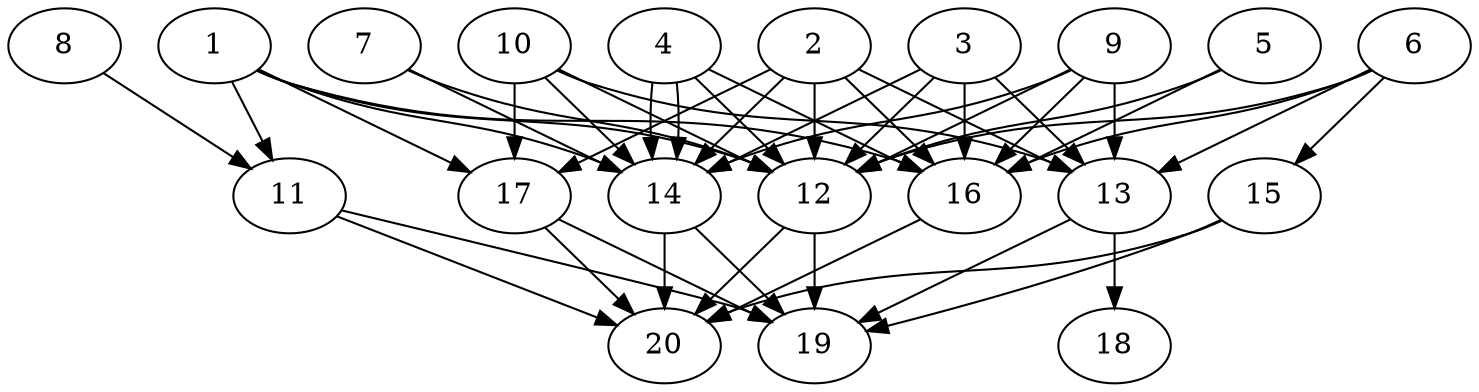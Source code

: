 // DAG automatically generated by daggen at Thu Oct  3 13:58:42 2019
// ./daggen --dot -n 20 --ccr 0.3 --fat 0.7 --regular 0.7 --density 0.9 --mindata 5242880 --maxdata 52428800 
digraph G {
  1 [size="18940587", alpha="0.03", expect_size="5682176"] 
  1 -> 11 [size ="5682176"]
  1 -> 12 [size ="5682176"]
  1 -> 14 [size ="5682176"]
  1 -> 16 [size ="5682176"]
  1 -> 17 [size ="5682176"]
  2 [size="41526613", alpha="0.03", expect_size="12457984"] 
  2 -> 12 [size ="12457984"]
  2 -> 13 [size ="12457984"]
  2 -> 14 [size ="12457984"]
  2 -> 16 [size ="12457984"]
  2 -> 17 [size ="12457984"]
  3 [size="34102613", alpha="0.01", expect_size="10230784"] 
  3 -> 12 [size ="10230784"]
  3 -> 13 [size ="10230784"]
  3 -> 14 [size ="10230784"]
  3 -> 16 [size ="10230784"]
  4 [size="31481173", alpha="0.12", expect_size="9444352"] 
  4 -> 12 [size ="9444352"]
  4 -> 14 [size ="9444352"]
  4 -> 14 [size ="9444352"]
  4 -> 16 [size ="9444352"]
  5 [size="158214827", alpha="0.03", expect_size="47464448"] 
  5 -> 12 [size ="47464448"]
  5 -> 16 [size ="47464448"]
  6 [size="143175680", alpha="0.05", expect_size="42952704"] 
  6 -> 12 [size ="42952704"]
  6 -> 13 [size ="42952704"]
  6 -> 15 [size ="42952704"]
  6 -> 16 [size ="42952704"]
  7 [size="87347200", alpha="0.12", expect_size="26204160"] 
  7 -> 12 [size ="26204160"]
  7 -> 14 [size ="26204160"]
  8 [size="32750933", alpha="0.12", expect_size="9825280"] 
  8 -> 11 [size ="9825280"]
  9 [size="155422720", alpha="0.08", expect_size="46626816"] 
  9 -> 12 [size ="46626816"]
  9 -> 13 [size ="46626816"]
  9 -> 14 [size ="46626816"]
  9 -> 16 [size ="46626816"]
  10 [size="64972800", alpha="0.14", expect_size="19491840"] 
  10 -> 12 [size ="19491840"]
  10 -> 13 [size ="19491840"]
  10 -> 14 [size ="19491840"]
  10 -> 17 [size ="19491840"]
  11 [size="39710720", alpha="0.05", expect_size="11913216"] 
  11 -> 19 [size ="11913216"]
  11 -> 20 [size ="11913216"]
  12 [size="62402560", alpha="0.19", expect_size="18720768"] 
  12 -> 19 [size ="18720768"]
  12 -> 20 [size ="18720768"]
  13 [size="87654400", alpha="0.19", expect_size="26296320"] 
  13 -> 18 [size ="26296320"]
  13 -> 19 [size ="26296320"]
  14 [size="97078613", alpha="0.00", expect_size="29123584"] 
  14 -> 19 [size ="29123584"]
  14 -> 20 [size ="29123584"]
  15 [size="37447680", alpha="0.02", expect_size="11234304"] 
  15 -> 19 [size ="11234304"]
  15 -> 20 [size ="11234304"]
  16 [size="64781653", alpha="0.13", expect_size="19434496"] 
  16 -> 20 [size ="19434496"]
  17 [size="102277120", alpha="0.09", expect_size="30683136"] 
  17 -> 19 [size ="30683136"]
  17 -> 20 [size ="30683136"]
  18 [size="38908587", alpha="0.10", expect_size="11672576"] 
  19 [size="130443947", alpha="0.16", expect_size="39133184"] 
  20 [size="33795413", alpha="0.01", expect_size="10138624"] 
}
